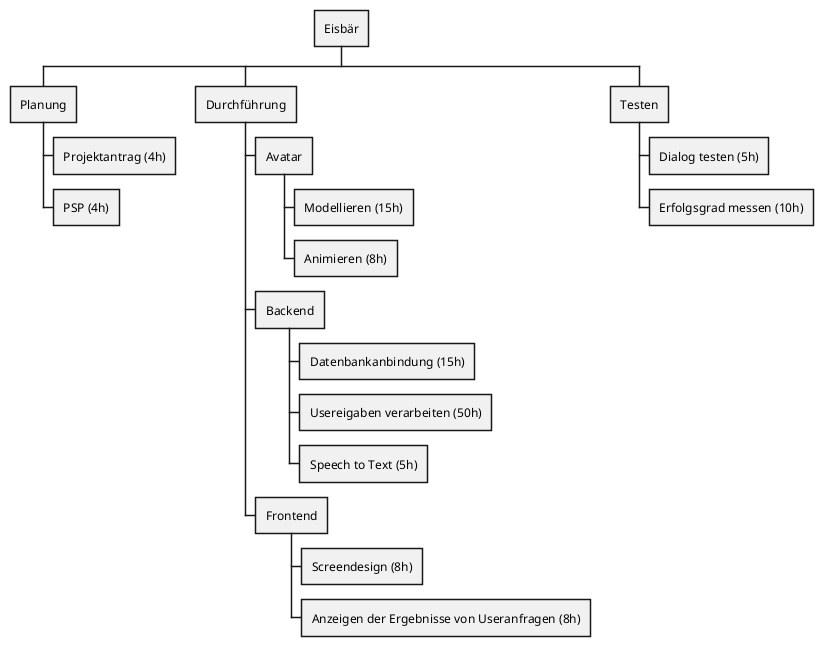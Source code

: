 @startwbs
* Eisbär
** Planung
*** Projektantrag (4h)
*** PSP (4h)
** Durchführung
*** Avatar
**** Modellieren (15h)
**** Animieren (8h)
*** Backend
**** Datenbankanbindung (15h)
**** Usereigaben verarbeiten (50h)
**** Speech to Text (5h)
*** Frontend
**** Screendesign (8h)
**** Anzeigen der Ergebnisse von Useranfragen (8h)
** Testen
*** Dialog testen (5h)
*** Erfolgsgrad messen (10h)
@endwbs